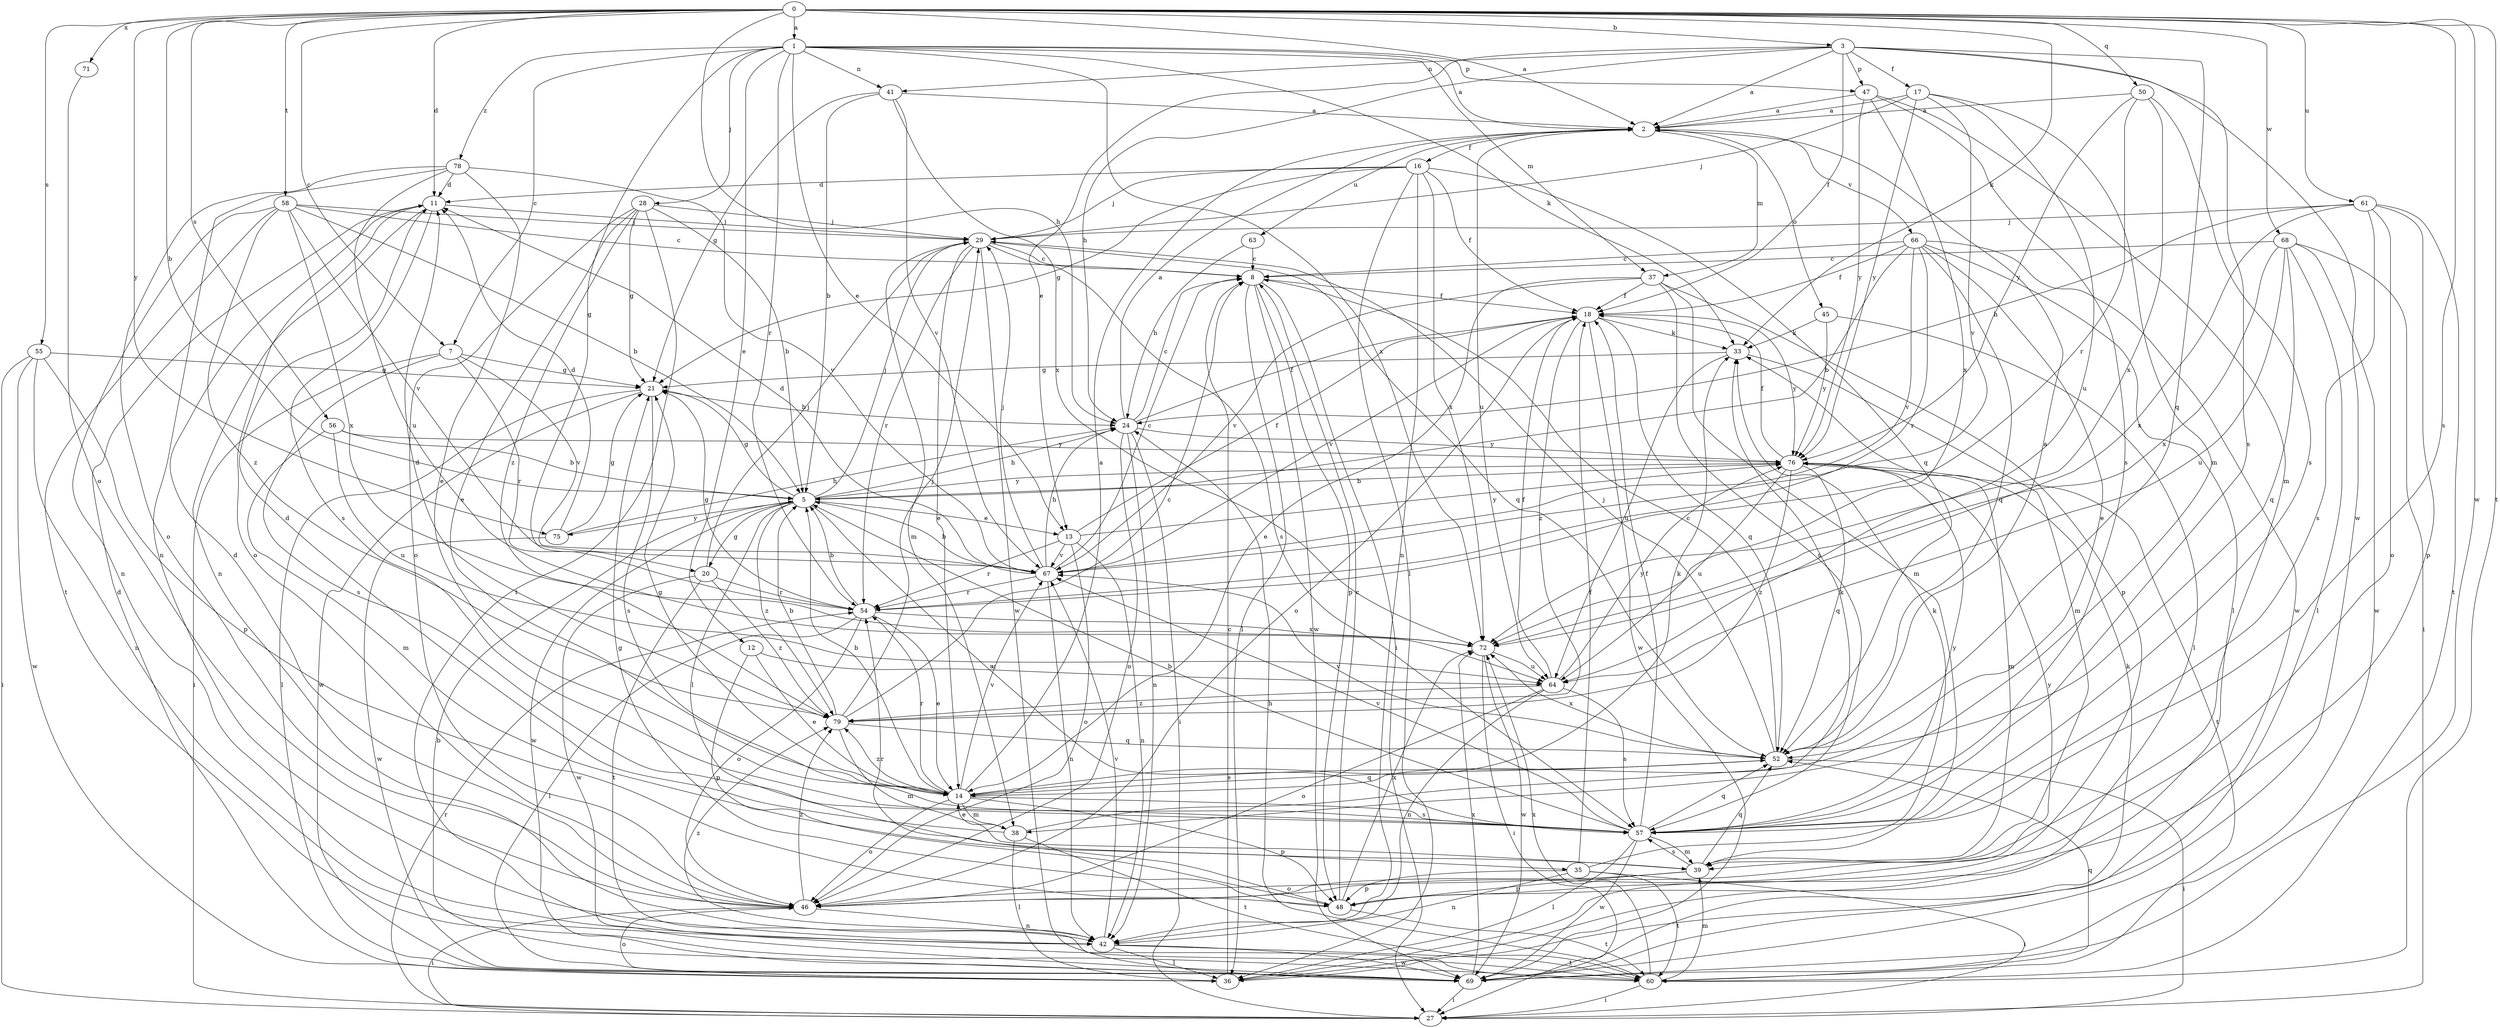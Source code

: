 strict digraph  {
0;
1;
2;
3;
5;
7;
8;
11;
12;
13;
14;
16;
17;
18;
20;
21;
24;
27;
28;
29;
33;
35;
36;
37;
38;
39;
41;
42;
45;
46;
47;
48;
50;
52;
54;
55;
56;
57;
58;
60;
61;
63;
64;
66;
67;
68;
69;
71;
72;
75;
76;
78;
79;
0 -> 1  [label=a];
0 -> 2  [label=a];
0 -> 3  [label=b];
0 -> 5  [label=b];
0 -> 7  [label=c];
0 -> 11  [label=d];
0 -> 24  [label=h];
0 -> 33  [label=k];
0 -> 50  [label=q];
0 -> 55  [label=s];
0 -> 56  [label=s];
0 -> 57  [label=s];
0 -> 58  [label=t];
0 -> 60  [label=t];
0 -> 61  [label=u];
0 -> 68  [label=w];
0 -> 69  [label=w];
0 -> 71  [label=x];
0 -> 75  [label=y];
1 -> 2  [label=a];
1 -> 7  [label=c];
1 -> 12  [label=e];
1 -> 13  [label=e];
1 -> 20  [label=g];
1 -> 28  [label=j];
1 -> 33  [label=k];
1 -> 37  [label=m];
1 -> 41  [label=n];
1 -> 47  [label=p];
1 -> 54  [label=r];
1 -> 72  [label=x];
1 -> 78  [label=z];
2 -> 16  [label=f];
2 -> 37  [label=m];
2 -> 45  [label=o];
2 -> 63  [label=u];
2 -> 64  [label=u];
2 -> 66  [label=v];
3 -> 2  [label=a];
3 -> 13  [label=e];
3 -> 17  [label=f];
3 -> 18  [label=f];
3 -> 24  [label=h];
3 -> 41  [label=n];
3 -> 47  [label=p];
3 -> 52  [label=q];
3 -> 57  [label=s];
3 -> 69  [label=w];
5 -> 13  [label=e];
5 -> 20  [label=g];
5 -> 21  [label=g];
5 -> 24  [label=h];
5 -> 29  [label=j];
5 -> 35  [label=l];
5 -> 57  [label=s];
5 -> 69  [label=w];
5 -> 75  [label=y];
5 -> 76  [label=y];
5 -> 79  [label=z];
7 -> 21  [label=g];
7 -> 27  [label=i];
7 -> 54  [label=r];
7 -> 57  [label=s];
7 -> 67  [label=v];
8 -> 18  [label=f];
8 -> 27  [label=i];
8 -> 36  [label=l];
8 -> 48  [label=p];
8 -> 69  [label=w];
11 -> 29  [label=j];
11 -> 42  [label=n];
11 -> 46  [label=o];
11 -> 57  [label=s];
12 -> 14  [label=e];
12 -> 48  [label=p];
12 -> 64  [label=u];
13 -> 18  [label=f];
13 -> 42  [label=n];
13 -> 46  [label=o];
13 -> 54  [label=r];
13 -> 67  [label=v];
13 -> 76  [label=y];
14 -> 2  [label=a];
14 -> 5  [label=b];
14 -> 21  [label=g];
14 -> 33  [label=k];
14 -> 38  [label=m];
14 -> 46  [label=o];
14 -> 48  [label=p];
14 -> 52  [label=q];
14 -> 54  [label=r];
14 -> 57  [label=s];
14 -> 67  [label=v];
14 -> 79  [label=z];
16 -> 11  [label=d];
16 -> 18  [label=f];
16 -> 21  [label=g];
16 -> 29  [label=j];
16 -> 36  [label=l];
16 -> 42  [label=n];
16 -> 52  [label=q];
16 -> 72  [label=x];
17 -> 2  [label=a];
17 -> 29  [label=j];
17 -> 38  [label=m];
17 -> 64  [label=u];
17 -> 67  [label=v];
17 -> 76  [label=y];
18 -> 33  [label=k];
18 -> 46  [label=o];
18 -> 52  [label=q];
18 -> 67  [label=v];
18 -> 69  [label=w];
18 -> 76  [label=y];
18 -> 79  [label=z];
20 -> 29  [label=j];
20 -> 54  [label=r];
20 -> 60  [label=t];
20 -> 69  [label=w];
20 -> 79  [label=z];
21 -> 24  [label=h];
21 -> 36  [label=l];
21 -> 57  [label=s];
21 -> 69  [label=w];
24 -> 2  [label=a];
24 -> 8  [label=c];
24 -> 18  [label=f];
24 -> 27  [label=i];
24 -> 42  [label=n];
24 -> 46  [label=o];
24 -> 76  [label=y];
27 -> 54  [label=r];
28 -> 5  [label=b];
28 -> 14  [label=e];
28 -> 21  [label=g];
28 -> 29  [label=j];
28 -> 46  [label=o];
28 -> 60  [label=t];
28 -> 79  [label=z];
29 -> 8  [label=c];
29 -> 14  [label=e];
29 -> 38  [label=m];
29 -> 52  [label=q];
29 -> 54  [label=r];
29 -> 57  [label=s];
29 -> 69  [label=w];
33 -> 21  [label=g];
33 -> 39  [label=m];
33 -> 64  [label=u];
35 -> 18  [label=f];
35 -> 27  [label=i];
35 -> 33  [label=k];
35 -> 42  [label=n];
35 -> 48  [label=p];
35 -> 60  [label=t];
36 -> 8  [label=c];
36 -> 11  [label=d];
36 -> 46  [label=o];
37 -> 14  [label=e];
37 -> 18  [label=f];
37 -> 39  [label=m];
37 -> 48  [label=p];
37 -> 57  [label=s];
37 -> 67  [label=v];
38 -> 11  [label=d];
38 -> 14  [label=e];
38 -> 33  [label=k];
38 -> 36  [label=l];
38 -> 60  [label=t];
39 -> 46  [label=o];
39 -> 48  [label=p];
39 -> 52  [label=q];
39 -> 57  [label=s];
41 -> 2  [label=a];
41 -> 5  [label=b];
41 -> 21  [label=g];
41 -> 67  [label=v];
41 -> 72  [label=x];
42 -> 36  [label=l];
42 -> 60  [label=t];
42 -> 67  [label=v];
42 -> 69  [label=w];
42 -> 79  [label=z];
45 -> 33  [label=k];
45 -> 36  [label=l];
45 -> 76  [label=y];
46 -> 11  [label=d];
46 -> 27  [label=i];
46 -> 42  [label=n];
46 -> 76  [label=y];
46 -> 79  [label=z];
47 -> 2  [label=a];
47 -> 39  [label=m];
47 -> 57  [label=s];
47 -> 72  [label=x];
47 -> 76  [label=y];
48 -> 8  [label=c];
48 -> 21  [label=g];
48 -> 54  [label=r];
48 -> 60  [label=t];
48 -> 72  [label=x];
50 -> 2  [label=a];
50 -> 54  [label=r];
50 -> 57  [label=s];
50 -> 72  [label=x];
50 -> 76  [label=y];
52 -> 2  [label=a];
52 -> 8  [label=c];
52 -> 14  [label=e];
52 -> 27  [label=i];
52 -> 29  [label=j];
52 -> 67  [label=v];
52 -> 72  [label=x];
54 -> 5  [label=b];
54 -> 14  [label=e];
54 -> 21  [label=g];
54 -> 36  [label=l];
54 -> 46  [label=o];
54 -> 72  [label=x];
55 -> 21  [label=g];
55 -> 27  [label=i];
55 -> 42  [label=n];
55 -> 48  [label=p];
55 -> 69  [label=w];
56 -> 5  [label=b];
56 -> 39  [label=m];
56 -> 64  [label=u];
56 -> 76  [label=y];
57 -> 5  [label=b];
57 -> 18  [label=f];
57 -> 36  [label=l];
57 -> 39  [label=m];
57 -> 52  [label=q];
57 -> 67  [label=v];
57 -> 69  [label=w];
57 -> 76  [label=y];
58 -> 5  [label=b];
58 -> 8  [label=c];
58 -> 29  [label=j];
58 -> 42  [label=n];
58 -> 60  [label=t];
58 -> 67  [label=v];
58 -> 72  [label=x];
58 -> 79  [label=z];
60 -> 24  [label=h];
60 -> 27  [label=i];
60 -> 39  [label=m];
60 -> 52  [label=q];
60 -> 72  [label=x];
61 -> 24  [label=h];
61 -> 29  [label=j];
61 -> 46  [label=o];
61 -> 48  [label=p];
61 -> 57  [label=s];
61 -> 60  [label=t];
61 -> 72  [label=x];
63 -> 8  [label=c];
63 -> 24  [label=h];
64 -> 18  [label=f];
64 -> 42  [label=n];
64 -> 46  [label=o];
64 -> 57  [label=s];
64 -> 76  [label=y];
64 -> 79  [label=z];
66 -> 5  [label=b];
66 -> 8  [label=c];
66 -> 14  [label=e];
66 -> 18  [label=f];
66 -> 36  [label=l];
66 -> 52  [label=q];
66 -> 54  [label=r];
66 -> 67  [label=v];
66 -> 69  [label=w];
67 -> 5  [label=b];
67 -> 8  [label=c];
67 -> 11  [label=d];
67 -> 24  [label=h];
67 -> 29  [label=j];
67 -> 42  [label=n];
67 -> 54  [label=r];
68 -> 8  [label=c];
68 -> 27  [label=i];
68 -> 36  [label=l];
68 -> 52  [label=q];
68 -> 64  [label=u];
68 -> 69  [label=w];
68 -> 72  [label=x];
69 -> 5  [label=b];
69 -> 27  [label=i];
69 -> 33  [label=k];
69 -> 72  [label=x];
71 -> 46  [label=o];
72 -> 27  [label=i];
72 -> 64  [label=u];
72 -> 69  [label=w];
75 -> 11  [label=d];
75 -> 21  [label=g];
75 -> 24  [label=h];
75 -> 69  [label=w];
76 -> 5  [label=b];
76 -> 18  [label=f];
76 -> 39  [label=m];
76 -> 52  [label=q];
76 -> 60  [label=t];
76 -> 64  [label=u];
76 -> 79  [label=z];
78 -> 11  [label=d];
78 -> 14  [label=e];
78 -> 42  [label=n];
78 -> 46  [label=o];
78 -> 64  [label=u];
78 -> 67  [label=v];
79 -> 5  [label=b];
79 -> 8  [label=c];
79 -> 11  [label=d];
79 -> 29  [label=j];
79 -> 39  [label=m];
79 -> 52  [label=q];
}
